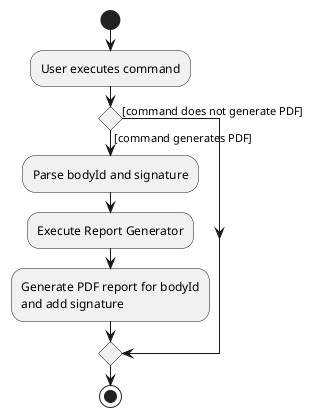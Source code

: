@startuml
start
:User executes command;

'Since the beta syntax does not support placing the condition outside the
'diamond we place it as the true branch instead.

if () then ([command generates PDF])
    :Parse bodyId and signature;
    :Execute Report Generator;
    :Generate PDF report for bodyId
    and add signature;
else ([command does not generate PDF])
endif
stop
@enduml
